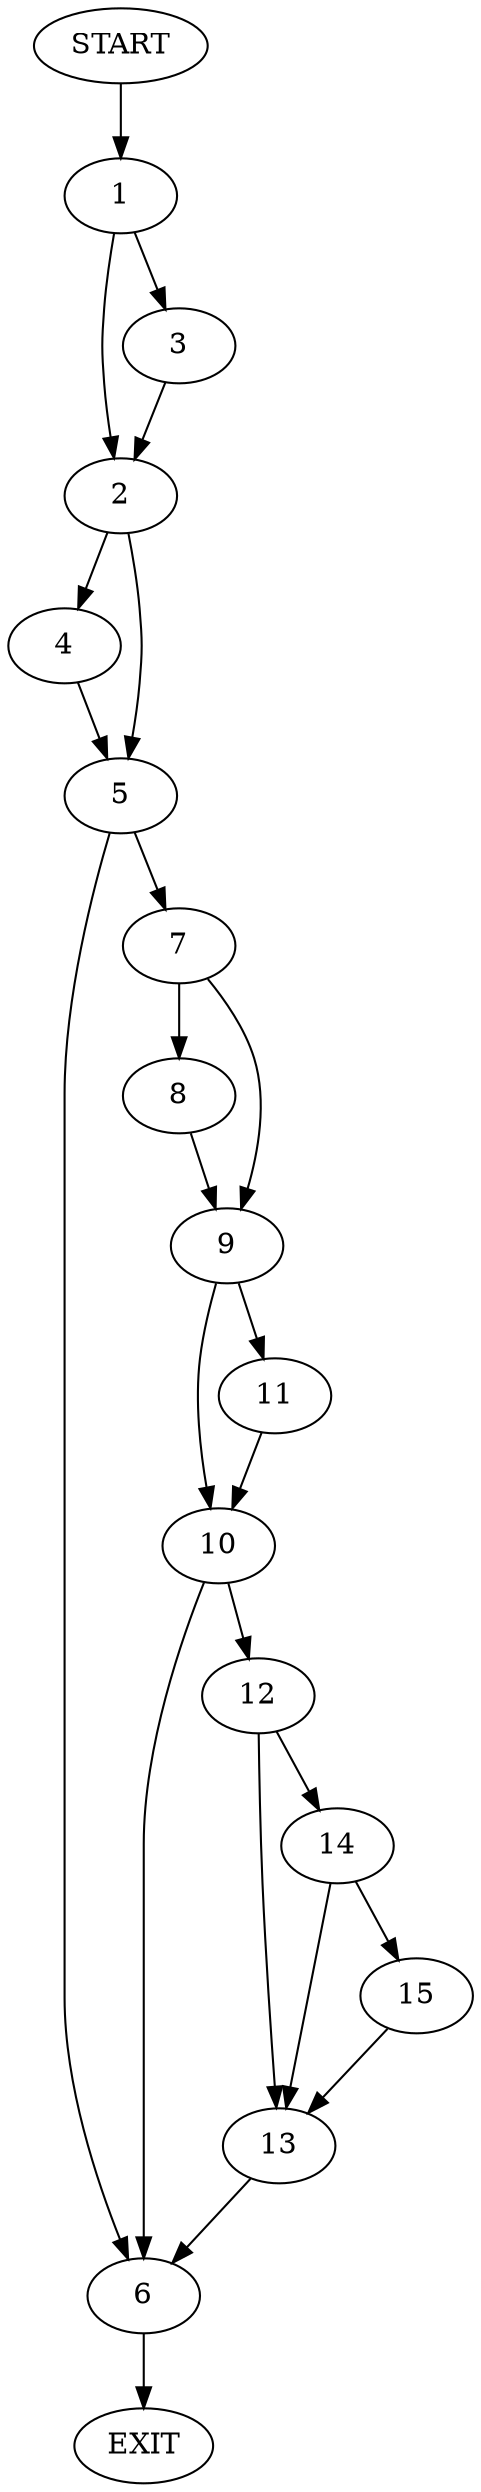 digraph {
0 [label="START"]
16 [label="EXIT"]
0 -> 1
1 -> 2
1 -> 3
3 -> 2
2 -> 4
2 -> 5
4 -> 5
5 -> 6
5 -> 7
7 -> 8
7 -> 9
6 -> 16
9 -> 10
9 -> 11
8 -> 9
11 -> 10
10 -> 6
10 -> 12
12 -> 13
12 -> 14
13 -> 6
14 -> 13
14 -> 15
15 -> 13
}
